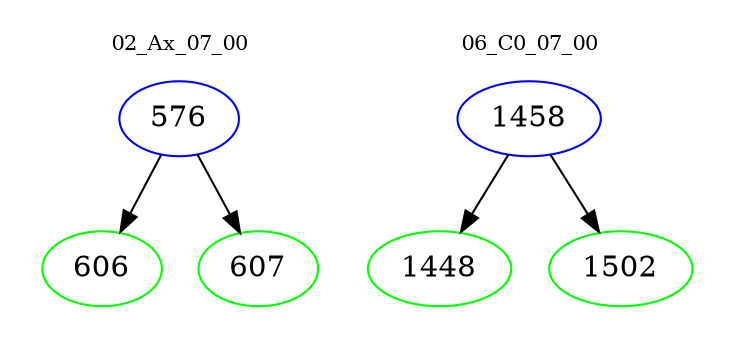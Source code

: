 digraph{
subgraph cluster_0 {
color = white
label = "02_Ax_07_00";
fontsize=10;
T0_576 [label="576", color="blue"]
T0_576 -> T0_606 [color="black"]
T0_606 [label="606", color="green"]
T0_576 -> T0_607 [color="black"]
T0_607 [label="607", color="green"]
}
subgraph cluster_1 {
color = white
label = "06_C0_07_00";
fontsize=10;
T1_1458 [label="1458", color="blue"]
T1_1458 -> T1_1448 [color="black"]
T1_1448 [label="1448", color="green"]
T1_1458 -> T1_1502 [color="black"]
T1_1502 [label="1502", color="green"]
}
}
